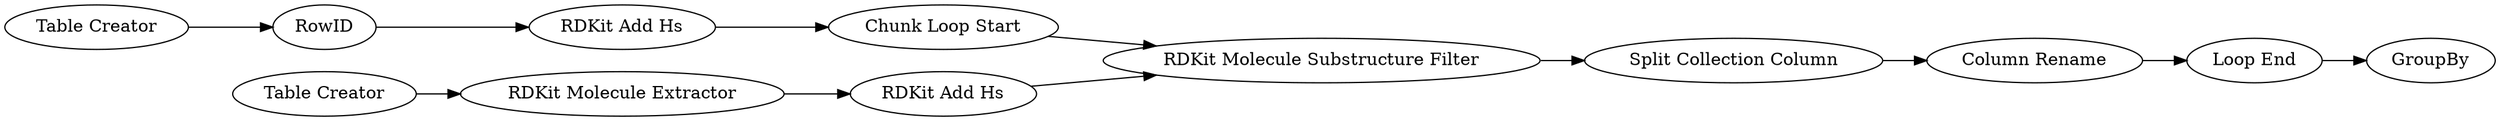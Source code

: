 digraph {
	"3288598981462430545_13" [label="RDKit Add Hs"]
	"3288598981462430545_8" [label="Loop End"]
	"3288598981462430545_10" [label="Split Collection Column"]
	"3288598981462430545_7" [label=RowID]
	"3288598981462430545_2" [label="Table Creator"]
	"3288598981462430545_1" [label="Table Creator"]
	"3288598981462430545_5" [label="RDKit Molecule Substructure Filter"]
	"3288598981462430545_6" [label="Chunk Loop Start"]
	"3288598981462430545_4" [label="RDKit Molecule Extractor"]
	"3288598981462430545_9" [label=GroupBy]
	"3288598981462430545_11" [label="Column Rename"]
	"3288598981462430545_12" [label="RDKit Add Hs"]
	"3288598981462430545_5" -> "3288598981462430545_10"
	"3288598981462430545_8" -> "3288598981462430545_9"
	"3288598981462430545_12" -> "3288598981462430545_6"
	"3288598981462430545_1" -> "3288598981462430545_4"
	"3288598981462430545_10" -> "3288598981462430545_11"
	"3288598981462430545_6" -> "3288598981462430545_5"
	"3288598981462430545_2" -> "3288598981462430545_7"
	"3288598981462430545_7" -> "3288598981462430545_12"
	"3288598981462430545_13" -> "3288598981462430545_5"
	"3288598981462430545_11" -> "3288598981462430545_8"
	"3288598981462430545_4" -> "3288598981462430545_13"
	rankdir=LR
}
